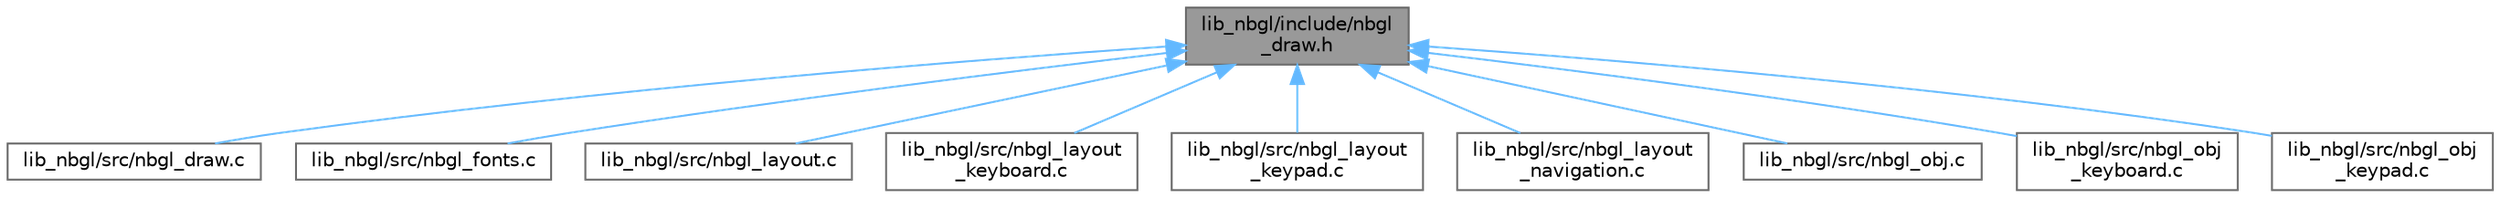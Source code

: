 digraph "lib_nbgl/include/nbgl_draw.h"
{
 // LATEX_PDF_SIZE
  bgcolor="transparent";
  edge [fontname=Helvetica,fontsize=10,labelfontname=Helvetica,labelfontsize=10];
  node [fontname=Helvetica,fontsize=10,shape=box,height=0.2,width=0.4];
  Node1 [label="lib_nbgl/include/nbgl\l_draw.h",height=0.2,width=0.4,color="gray40", fillcolor="grey60", style="filled", fontcolor="black",tooltip="Middle Level API of the new BOLOS Graphical Library."];
  Node1 -> Node2 [dir="back",color="steelblue1",style="solid"];
  Node2 [label="lib_nbgl/src/nbgl_draw.c",height=0.2,width=0.4,color="grey40", fillcolor="white", style="filled",URL="$nbgl__draw_8c.html",tooltip="Implementation of middle-level API to draw rich forms like rounded rectangle."];
  Node1 -> Node3 [dir="back",color="steelblue1",style="solid"];
  Node3 [label="lib_nbgl/src/nbgl_fonts.c",height=0.2,width=0.4,color="grey40", fillcolor="white", style="filled",URL="$nbgl__fonts_8c.html",tooltip=" "];
  Node1 -> Node4 [dir="back",color="steelblue1",style="solid"];
  Node4 [label="lib_nbgl/src/nbgl_layout.c",height=0.2,width=0.4,color="grey40", fillcolor="white", style="filled",URL="$nbgl__layout_8c.html",tooltip="Implementation of predefined layouts management for Applications."];
  Node1 -> Node5 [dir="back",color="steelblue1",style="solid"];
  Node5 [label="lib_nbgl/src/nbgl_layout\l_keyboard.c",height=0.2,width=0.4,color="grey40", fillcolor="white", style="filled",URL="$nbgl__layout__keyboard_8c.html",tooltip="Implementation of predefined keyboard related layouts management."];
  Node1 -> Node6 [dir="back",color="steelblue1",style="solid"];
  Node6 [label="lib_nbgl/src/nbgl_layout\l_keypad.c",height=0.2,width=0.4,color="grey40", fillcolor="white", style="filled",URL="$nbgl__layout__keypad_8c.html",tooltip="Implementation of keypad management of predefined layouts management for Applications."];
  Node1 -> Node7 [dir="back",color="steelblue1",style="solid"];
  Node7 [label="lib_nbgl/src/nbgl_layout\l_navigation.c",height=0.2,width=0.4,color="grey40", fillcolor="white", style="filled",URL="$nbgl__layout__navigation_8c.html",tooltip="The construction of a navigation bar with buttons super-object."];
  Node1 -> Node8 [dir="back",color="steelblue1",style="solid"];
  Node8 [label="lib_nbgl/src/nbgl_obj.c",height=0.2,width=0.4,color="grey40", fillcolor="white", style="filled",URL="$nbgl__obj_8c.html",tooltip="Implementation of API to draw all basic graphic objects."];
  Node1 -> Node9 [dir="back",color="steelblue1",style="solid"];
  Node9 [label="lib_nbgl/src/nbgl_obj\l_keyboard.c",height=0.2,width=0.4,color="grey40", fillcolor="white", style="filled",URL="$nbgl__obj__keyboard_8c.html",tooltip="The construction and touch management of a keyboard object."];
  Node1 -> Node10 [dir="back",color="steelblue1",style="solid"];
  Node10 [label="lib_nbgl/src/nbgl_obj\l_keypad.c",height=0.2,width=0.4,color="grey40", fillcolor="white", style="filled",URL="$nbgl__obj__keypad_8c.html",tooltip="The construction and touch management of a keypad object."];
}
